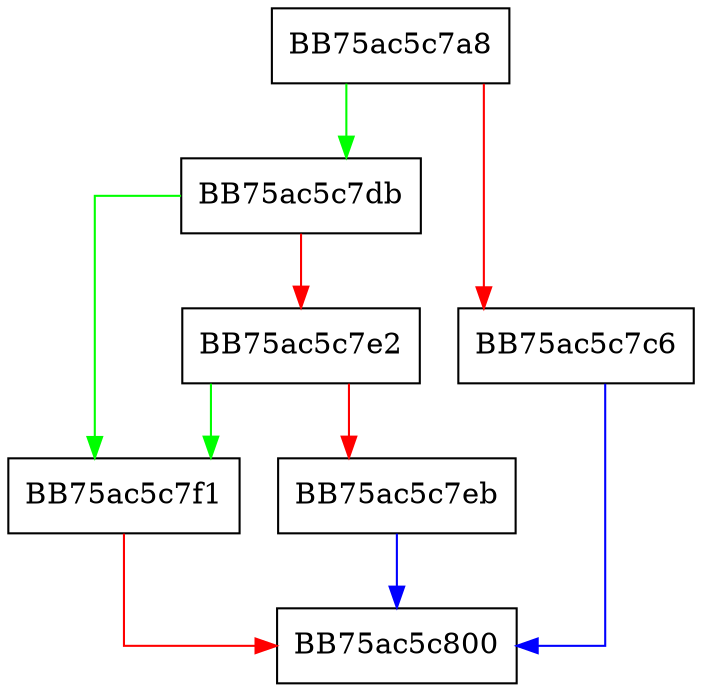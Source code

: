 digraph ReadDataBlock {
  node [shape="box"];
  graph [splines=ortho];
  BB75ac5c7a8 -> BB75ac5c7db [color="green"];
  BB75ac5c7a8 -> BB75ac5c7c6 [color="red"];
  BB75ac5c7c6 -> BB75ac5c800 [color="blue"];
  BB75ac5c7db -> BB75ac5c7f1 [color="green"];
  BB75ac5c7db -> BB75ac5c7e2 [color="red"];
  BB75ac5c7e2 -> BB75ac5c7f1 [color="green"];
  BB75ac5c7e2 -> BB75ac5c7eb [color="red"];
  BB75ac5c7eb -> BB75ac5c800 [color="blue"];
  BB75ac5c7f1 -> BB75ac5c800 [color="red"];
}